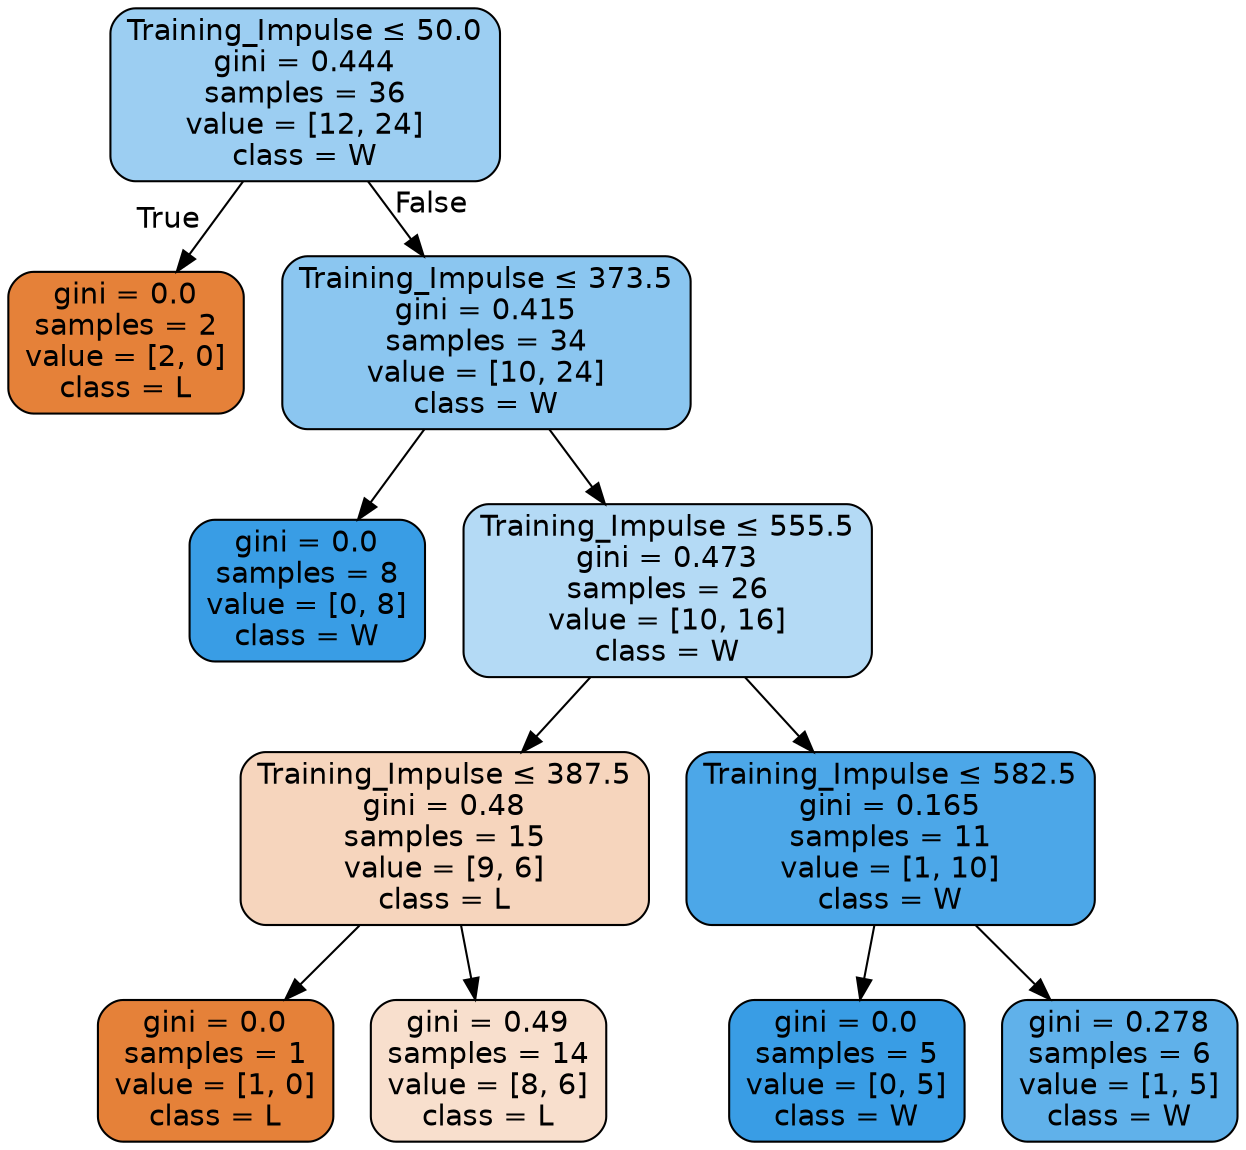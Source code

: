 digraph Tree {
node [shape=box, style="filled, rounded", color="black", fontname=helvetica] ;
edge [fontname=helvetica] ;
0 [label=<Training_Impulse &le; 50.0<br/>gini = 0.444<br/>samples = 36<br/>value = [12, 24]<br/>class = W>, fillcolor="#399de57f"] ;
1 [label=<gini = 0.0<br/>samples = 2<br/>value = [2, 0]<br/>class = L>, fillcolor="#e58139ff"] ;
0 -> 1 [labeldistance=2.5, labelangle=45, headlabel="True"] ;
2 [label=<Training_Impulse &le; 373.5<br/>gini = 0.415<br/>samples = 34<br/>value = [10, 24]<br/>class = W>, fillcolor="#399de595"] ;
0 -> 2 [labeldistance=2.5, labelangle=-45, headlabel="False"] ;
3 [label=<gini = 0.0<br/>samples = 8<br/>value = [0, 8]<br/>class = W>, fillcolor="#399de5ff"] ;
2 -> 3 ;
4 [label=<Training_Impulse &le; 555.5<br/>gini = 0.473<br/>samples = 26<br/>value = [10, 16]<br/>class = W>, fillcolor="#399de560"] ;
2 -> 4 ;
5 [label=<Training_Impulse &le; 387.5<br/>gini = 0.48<br/>samples = 15<br/>value = [9, 6]<br/>class = L>, fillcolor="#e5813955"] ;
4 -> 5 ;
6 [label=<gini = 0.0<br/>samples = 1<br/>value = [1, 0]<br/>class = L>, fillcolor="#e58139ff"] ;
5 -> 6 ;
7 [label=<gini = 0.49<br/>samples = 14<br/>value = [8, 6]<br/>class = L>, fillcolor="#e5813940"] ;
5 -> 7 ;
8 [label=<Training_Impulse &le; 582.5<br/>gini = 0.165<br/>samples = 11<br/>value = [1, 10]<br/>class = W>, fillcolor="#399de5e6"] ;
4 -> 8 ;
9 [label=<gini = 0.0<br/>samples = 5<br/>value = [0, 5]<br/>class = W>, fillcolor="#399de5ff"] ;
8 -> 9 ;
10 [label=<gini = 0.278<br/>samples = 6<br/>value = [1, 5]<br/>class = W>, fillcolor="#399de5cc"] ;
8 -> 10 ;
}